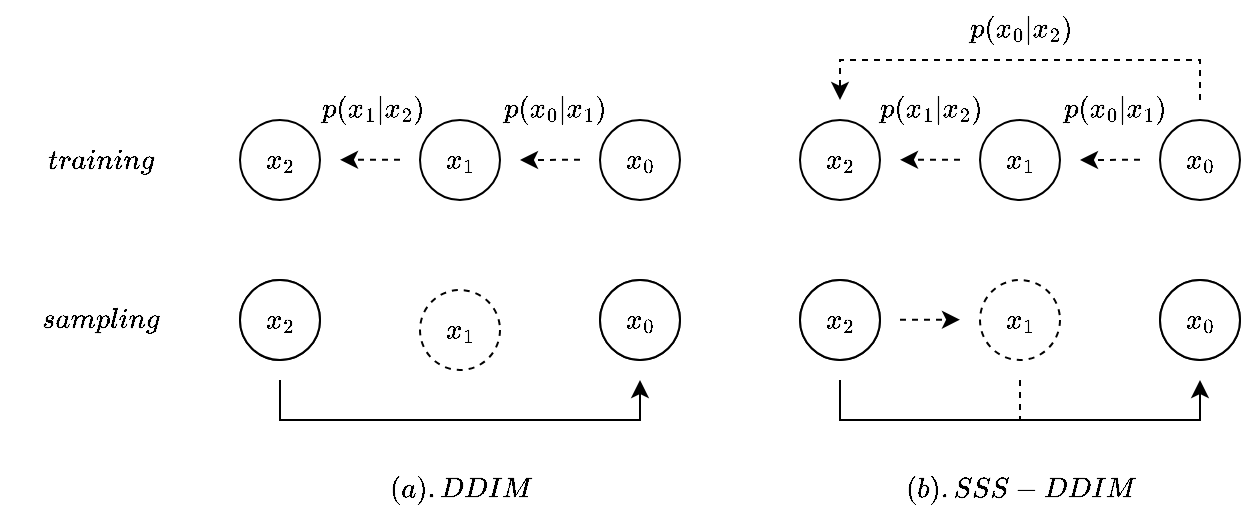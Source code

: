 <mxfile version="21.6.9" type="github">
  <diagram name="第 1 页" id="MvIkl5d77OIRCcuYuzUP">
    <mxGraphModel dx="951" dy="549" grid="1" gridSize="10" guides="1" tooltips="1" connect="1" arrows="1" fold="1" page="1" pageScale="1" pageWidth="827" pageHeight="1169" math="1" shadow="0">
      <root>
        <mxCell id="0" />
        <mxCell id="1" parent="0" />
        <mxCell id="TQkfvPjBHZHxrUdorPia-1" value="$$x_2$$" style="ellipse;whiteSpace=wrap;html=1;aspect=fixed;" vertex="1" parent="1">
          <mxGeometry x="120" y="440" width="40" height="40" as="geometry" />
        </mxCell>
        <mxCell id="TQkfvPjBHZHxrUdorPia-2" value="$$x_1$$" style="ellipse;whiteSpace=wrap;html=1;aspect=fixed;" vertex="1" parent="1">
          <mxGeometry x="210" y="440" width="40" height="40" as="geometry" />
        </mxCell>
        <mxCell id="TQkfvPjBHZHxrUdorPia-3" value="$$x_0$$" style="ellipse;whiteSpace=wrap;html=1;aspect=fixed;" vertex="1" parent="1">
          <mxGeometry x="300" y="440" width="40" height="40" as="geometry" />
        </mxCell>
        <mxCell id="TQkfvPjBHZHxrUdorPia-5" value="" style="endArrow=classic;html=1;rounded=0;dashed=1;" edge="1" parent="1">
          <mxGeometry width="50" height="50" relative="1" as="geometry">
            <mxPoint x="200" y="459.89" as="sourcePoint" />
            <mxPoint x="170" y="459.89" as="targetPoint" />
          </mxGeometry>
        </mxCell>
        <mxCell id="TQkfvPjBHZHxrUdorPia-6" value="" style="endArrow=classic;html=1;rounded=0;dashed=1;" edge="1" parent="1">
          <mxGeometry width="50" height="50" relative="1" as="geometry">
            <mxPoint x="290" y="459.89" as="sourcePoint" />
            <mxPoint x="260" y="460" as="targetPoint" />
          </mxGeometry>
        </mxCell>
        <mxCell id="TQkfvPjBHZHxrUdorPia-8" value="" style="ellipse;whiteSpace=wrap;html=1;aspect=fixed;" vertex="1" parent="1">
          <mxGeometry x="120" y="520" width="40" height="40" as="geometry" />
        </mxCell>
        <mxCell id="TQkfvPjBHZHxrUdorPia-10" value="" style="ellipse;whiteSpace=wrap;html=1;aspect=fixed;" vertex="1" parent="1">
          <mxGeometry x="300" y="520" width="40" height="40" as="geometry" />
        </mxCell>
        <mxCell id="TQkfvPjBHZHxrUdorPia-13" value="$$training$$" style="text;html=1;align=center;verticalAlign=middle;resizable=0;points=[];autosize=1;strokeColor=none;fillColor=none;" vertex="1" parent="1">
          <mxGeometry x="5" y="445" width="90" height="30" as="geometry" />
        </mxCell>
        <mxCell id="TQkfvPjBHZHxrUdorPia-14" value="$$sampling$$" style="text;html=1;align=center;verticalAlign=middle;resizable=0;points=[];autosize=1;strokeColor=none;fillColor=none;" vertex="1" parent="1">
          <mxGeometry y="525" width="100" height="30" as="geometry" />
        </mxCell>
        <mxCell id="TQkfvPjBHZHxrUdorPia-18" value="$$x_2$$" style="ellipse;whiteSpace=wrap;html=1;aspect=fixed;" vertex="1" parent="1">
          <mxGeometry x="120" y="520" width="40" height="40" as="geometry" />
        </mxCell>
        <mxCell id="TQkfvPjBHZHxrUdorPia-19" value="$$x_1$$" style="ellipse;whiteSpace=wrap;html=1;aspect=fixed;dashed=1;" vertex="1" parent="1">
          <mxGeometry x="210" y="525" width="40" height="40" as="geometry" />
        </mxCell>
        <mxCell id="TQkfvPjBHZHxrUdorPia-20" value="$$x_0$$" style="ellipse;whiteSpace=wrap;html=1;aspect=fixed;" vertex="1" parent="1">
          <mxGeometry x="300" y="520" width="40" height="40" as="geometry" />
        </mxCell>
        <mxCell id="TQkfvPjBHZHxrUdorPia-22" value="" style="endArrow=classic;html=1;rounded=0;" edge="1" parent="1">
          <mxGeometry width="50" height="50" relative="1" as="geometry">
            <mxPoint x="140" y="570" as="sourcePoint" />
            <mxPoint x="320" y="570" as="targetPoint" />
            <Array as="points">
              <mxPoint x="140" y="590" />
              <mxPoint x="230" y="590" />
              <mxPoint x="320" y="590" />
            </Array>
          </mxGeometry>
        </mxCell>
        <mxCell id="TQkfvPjBHZHxrUdorPia-23" value="$$x_2$$" style="ellipse;whiteSpace=wrap;html=1;aspect=fixed;" vertex="1" parent="1">
          <mxGeometry x="400" y="440" width="40" height="40" as="geometry" />
        </mxCell>
        <mxCell id="TQkfvPjBHZHxrUdorPia-24" value="$$x_1$$" style="ellipse;whiteSpace=wrap;html=1;aspect=fixed;" vertex="1" parent="1">
          <mxGeometry x="490" y="440" width="40" height="40" as="geometry" />
        </mxCell>
        <mxCell id="TQkfvPjBHZHxrUdorPia-25" value="$$x_0$$" style="ellipse;whiteSpace=wrap;html=1;aspect=fixed;" vertex="1" parent="1">
          <mxGeometry x="580" y="440" width="40" height="40" as="geometry" />
        </mxCell>
        <mxCell id="TQkfvPjBHZHxrUdorPia-26" value="" style="endArrow=classic;html=1;rounded=0;dashed=1;" edge="1" parent="1">
          <mxGeometry width="50" height="50" relative="1" as="geometry">
            <mxPoint x="480" y="459.89" as="sourcePoint" />
            <mxPoint x="450" y="459.89" as="targetPoint" />
          </mxGeometry>
        </mxCell>
        <mxCell id="TQkfvPjBHZHxrUdorPia-27" value="" style="endArrow=classic;html=1;rounded=0;dashed=1;" edge="1" parent="1">
          <mxGeometry width="50" height="50" relative="1" as="geometry">
            <mxPoint x="570" y="459.89" as="sourcePoint" />
            <mxPoint x="540" y="460" as="targetPoint" />
          </mxGeometry>
        </mxCell>
        <mxCell id="TQkfvPjBHZHxrUdorPia-28" value="" style="ellipse;whiteSpace=wrap;html=1;aspect=fixed;" vertex="1" parent="1">
          <mxGeometry x="400" y="520" width="40" height="40" as="geometry" />
        </mxCell>
        <mxCell id="TQkfvPjBHZHxrUdorPia-30" value="" style="ellipse;whiteSpace=wrap;html=1;aspect=fixed;" vertex="1" parent="1">
          <mxGeometry x="580" y="520" width="40" height="40" as="geometry" />
        </mxCell>
        <mxCell id="TQkfvPjBHZHxrUdorPia-33" value="$$x_2$$" style="ellipse;whiteSpace=wrap;html=1;aspect=fixed;" vertex="1" parent="1">
          <mxGeometry x="400" y="520" width="40" height="40" as="geometry" />
        </mxCell>
        <mxCell id="TQkfvPjBHZHxrUdorPia-34" value="$$x_1$$" style="ellipse;whiteSpace=wrap;html=1;aspect=fixed;dashed=1;" vertex="1" parent="1">
          <mxGeometry x="490" y="520" width="40" height="40" as="geometry" />
        </mxCell>
        <mxCell id="TQkfvPjBHZHxrUdorPia-35" value="$$x_0$$" style="ellipse;whiteSpace=wrap;html=1;aspect=fixed;" vertex="1" parent="1">
          <mxGeometry x="580" y="520" width="40" height="40" as="geometry" />
        </mxCell>
        <mxCell id="TQkfvPjBHZHxrUdorPia-36" value="" style="endArrow=classic;html=1;rounded=0;" edge="1" parent="1">
          <mxGeometry width="50" height="50" relative="1" as="geometry">
            <mxPoint x="420" y="570" as="sourcePoint" />
            <mxPoint x="600" y="570" as="targetPoint" />
            <Array as="points">
              <mxPoint x="420" y="590" />
              <mxPoint x="510" y="590" />
              <mxPoint x="600" y="590" />
            </Array>
          </mxGeometry>
        </mxCell>
        <mxCell id="TQkfvPjBHZHxrUdorPia-37" value="" style="endArrow=classic;html=1;rounded=0;dashed=1;" edge="1" parent="1">
          <mxGeometry width="50" height="50" relative="1" as="geometry">
            <mxPoint x="450" y="539.83" as="sourcePoint" />
            <mxPoint x="480" y="539.83" as="targetPoint" />
          </mxGeometry>
        </mxCell>
        <mxCell id="TQkfvPjBHZHxrUdorPia-38" value="" style="endArrow=none;html=1;rounded=0;dashed=1;endFill=0;" edge="1" parent="1">
          <mxGeometry width="50" height="50" relative="1" as="geometry">
            <mxPoint x="510" y="570" as="sourcePoint" />
            <mxPoint x="510" y="590" as="targetPoint" />
          </mxGeometry>
        </mxCell>
        <mxCell id="TQkfvPjBHZHxrUdorPia-39" value="" style="endArrow=classic;html=1;rounded=0;dashed=1;" edge="1" parent="1">
          <mxGeometry width="50" height="50" relative="1" as="geometry">
            <mxPoint x="600" y="430" as="sourcePoint" />
            <mxPoint x="420" y="430" as="targetPoint" />
            <Array as="points">
              <mxPoint x="600" y="410" />
              <mxPoint x="510" y="410" />
              <mxPoint x="420" y="410" />
            </Array>
          </mxGeometry>
        </mxCell>
        <mxCell id="TQkfvPjBHZHxrUdorPia-41" value="$$(a).DDIM$$" style="text;html=1;align=center;verticalAlign=middle;resizable=0;points=[];autosize=1;strokeColor=none;fillColor=none;" vertex="1" parent="1">
          <mxGeometry x="180" y="610" width="100" height="30" as="geometry" />
        </mxCell>
        <mxCell id="TQkfvPjBHZHxrUdorPia-42" value="$$(b).SSS-DDIM$$" style="text;html=1;align=center;verticalAlign=middle;resizable=0;points=[];autosize=1;strokeColor=none;fillColor=none;" vertex="1" parent="1">
          <mxGeometry x="445" y="610" width="130" height="30" as="geometry" />
        </mxCell>
        <mxCell id="TQkfvPjBHZHxrUdorPia-43" value="$$p(x_0|x_1)$$" style="text;html=1;align=center;verticalAlign=middle;resizable=0;points=[];autosize=1;strokeColor=none;fillColor=none;" vertex="1" parent="1">
          <mxGeometry x="222" y="420" width="110" height="30" as="geometry" />
        </mxCell>
        <mxCell id="TQkfvPjBHZHxrUdorPia-44" value="$$p(x_1|x_2)$$" style="text;html=1;align=center;verticalAlign=middle;resizable=0;points=[];autosize=1;strokeColor=none;fillColor=none;" vertex="1" parent="1">
          <mxGeometry x="131" y="420" width="110" height="30" as="geometry" />
        </mxCell>
        <mxCell id="TQkfvPjBHZHxrUdorPia-46" value="$$p(x_0|x_2)$$" style="text;html=1;align=center;verticalAlign=middle;resizable=0;points=[];autosize=1;strokeColor=none;fillColor=none;" vertex="1" parent="1">
          <mxGeometry x="455" y="380" width="110" height="30" as="geometry" />
        </mxCell>
        <mxCell id="TQkfvPjBHZHxrUdorPia-47" value="$$p(x_0|x_1)$$" style="text;html=1;align=center;verticalAlign=middle;resizable=0;points=[];autosize=1;strokeColor=none;fillColor=none;" vertex="1" parent="1">
          <mxGeometry x="502" y="420" width="110" height="30" as="geometry" />
        </mxCell>
        <mxCell id="TQkfvPjBHZHxrUdorPia-48" value="$$p(x_1|x_2)$$" style="text;html=1;align=center;verticalAlign=middle;resizable=0;points=[];autosize=1;strokeColor=none;fillColor=none;" vertex="1" parent="1">
          <mxGeometry x="410" y="420" width="110" height="30" as="geometry" />
        </mxCell>
      </root>
    </mxGraphModel>
  </diagram>
</mxfile>
